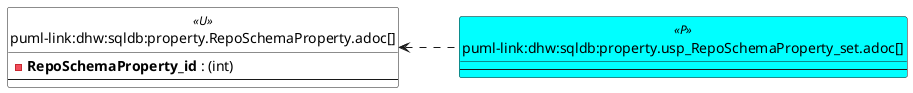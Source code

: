 @startuml
left to right direction
'top to bottom direction
hide circle
'avoide "." issues:
set namespaceSeparator none


skinparam class {
  BackgroundColor White
  BackgroundColor<<FN>> Yellow
  BackgroundColor<<FS>> Yellow
  BackgroundColor<<FT>> LightGray
  BackgroundColor<<IF>> Yellow
  BackgroundColor<<IS>> Yellow
  BackgroundColor<<P>> Aqua
  BackgroundColor<<PC>> Aqua
  BackgroundColor<<SN>> Yellow
  BackgroundColor<<SO>> SlateBlue
  BackgroundColor<<TF>> LightGray
  BackgroundColor<<TR>> Tomato
  BackgroundColor<<U>> White
  BackgroundColor<<V>> WhiteSmoke
  BackgroundColor<<X>> Aqua
  BackgroundColor<<external>> AliceBlue
}


entity "puml-link:dhw:sqldb:property.RepoSchemaProperty.adoc[]" as property.RepoSchemaProperty << U >> {
  - **RepoSchemaProperty_id** : (int)
  --
}

entity "puml-link:dhw:sqldb:property.usp_RepoSchemaProperty_set.adoc[]" as property.usp_RepoSchemaProperty_set << P >> {
  --
}

property.RepoSchemaProperty <.. property.usp_RepoSchemaProperty_set
@enduml

